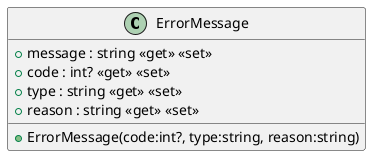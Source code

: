 @startuml
class ErrorMessage {
    + ErrorMessage(code:int?, type:string, reason:string)
    + message : string <<get>> <<set>>
    + code : int? <<get>> <<set>>
    + type : string <<get>> <<set>>
    + reason : string <<get>> <<set>>
}
@enduml
